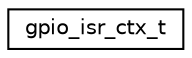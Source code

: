 digraph "Graphical Class Hierarchy"
{
 // LATEX_PDF_SIZE
  edge [fontname="Helvetica",fontsize="10",labelfontname="Helvetica",labelfontsize="10"];
  node [fontname="Helvetica",fontsize="10",shape=record];
  rankdir="LR";
  Node0 [label="gpio_isr_ctx_t",height=0.2,width=0.4,color="black", fillcolor="white", style="filled",URL="$structgpio__isr__ctx__t.html",tooltip="Default interrupt context for GPIO pins."];
}
